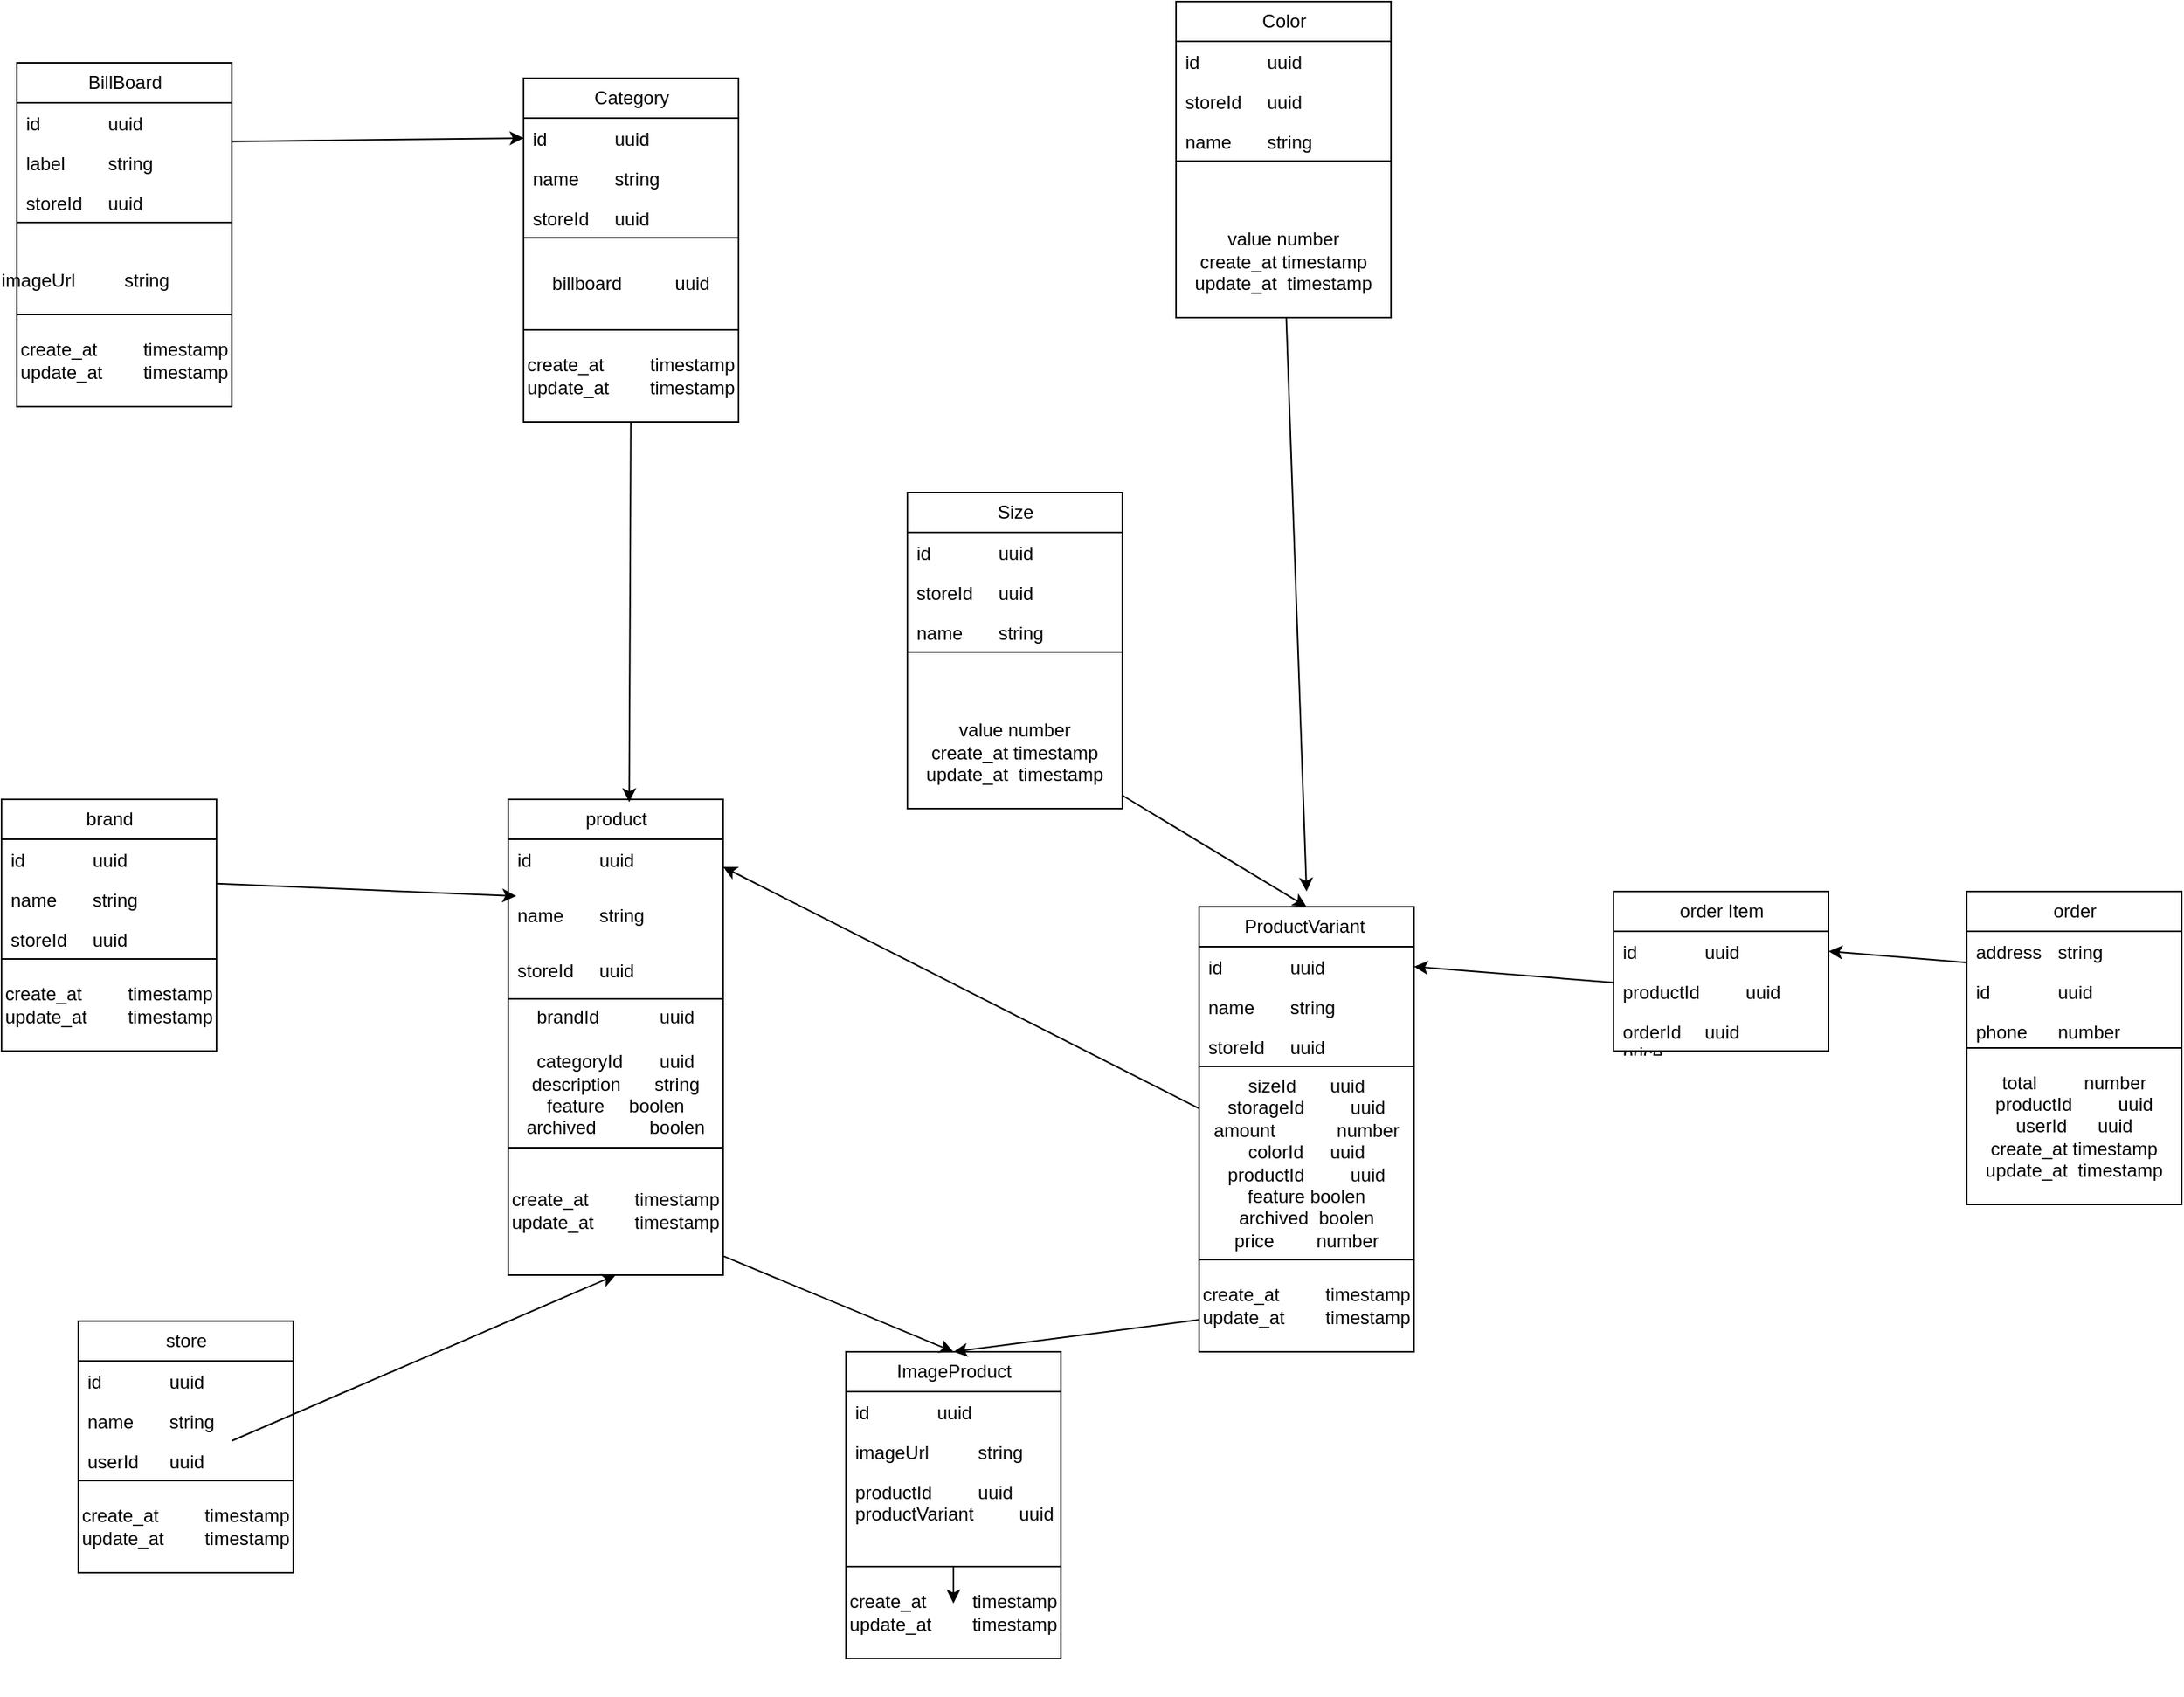 <mxfile>
    <diagram id="Z6C1K-KtgszrAE8Lc3rY" name="Page-1">
        <mxGraphModel dx="1284" dy="1650" grid="1" gridSize="10" guides="1" tooltips="1" connect="1" arrows="1" fold="1" page="1" pageScale="1" pageWidth="850" pageHeight="1100" math="0" shadow="0">
            <root>
                <mxCell id="0"/>
                <mxCell id="1" parent="0"/>
                <mxCell id="61" value="" style="group" parent="1" vertex="1" connectable="0">
                    <mxGeometry x="-360" y="820" width="140" height="164" as="geometry"/>
                </mxCell>
                <mxCell id="55" value="" style="edgeStyle=none;html=1;" parent="61" edge="1">
                    <mxGeometry relative="1" as="geometry">
                        <mxPoint x="100" y="130" as="sourcePoint"/>
                        <mxPoint x="100" y="130" as="targetPoint"/>
                    </mxGeometry>
                </mxCell>
                <mxCell id="56" value="store" style="swimlane;fontStyle=0;childLayout=stackLayout;horizontal=1;startSize=26;fillColor=none;horizontalStack=0;resizeParent=1;resizeParentMax=0;resizeLast=0;collapsible=1;marginBottom=0;html=1;" parent="61" vertex="1">
                    <mxGeometry width="140" height="104" as="geometry"/>
                </mxCell>
                <mxCell id="57" value="id&amp;nbsp;&amp;nbsp;&lt;span style=&quot;white-space: pre;&quot;&gt;&#9;&lt;/span&gt;&lt;span style=&quot;white-space: pre;&quot;&gt;&#9;&lt;/span&gt;uuid" style="text;strokeColor=none;fillColor=none;align=left;verticalAlign=top;spacingLeft=4;spacingRight=4;overflow=hidden;rotatable=0;points=[[0,0.5],[1,0.5]];portConstraint=eastwest;whiteSpace=wrap;html=1;" parent="56" vertex="1">
                    <mxGeometry y="26" width="140" height="26" as="geometry"/>
                </mxCell>
                <mxCell id="58" value="name&lt;span style=&quot;white-space: pre;&quot;&gt;&#9;&lt;/span&gt;string" style="text;strokeColor=none;fillColor=none;align=left;verticalAlign=top;spacingLeft=4;spacingRight=4;overflow=hidden;rotatable=0;points=[[0,0.5],[1,0.5]];portConstraint=eastwest;whiteSpace=wrap;html=1;" parent="56" vertex="1">
                    <mxGeometry y="52" width="140" height="26" as="geometry"/>
                </mxCell>
                <mxCell id="59" value="userId&amp;nbsp; &amp;nbsp; &amp;nbsp; uuid" style="text;strokeColor=none;fillColor=none;align=left;verticalAlign=top;spacingLeft=4;spacingRight=4;overflow=hidden;rotatable=0;points=[[0,0.5],[1,0.5]];portConstraint=eastwest;whiteSpace=wrap;html=1;" parent="56" vertex="1">
                    <mxGeometry y="78" width="140" height="26" as="geometry"/>
                </mxCell>
                <mxCell id="60" value="create_at&lt;span style=&quot;&quot;&gt;&#9;&lt;span style=&quot;white-space: pre;&quot;&gt;&#9;&lt;/span&gt;&lt;/span&gt;timestamp&lt;br&gt;update_at&lt;span style=&quot;&quot;&gt;&amp;nbsp;&lt;span style=&quot;white-space: pre;&quot;&gt;&#9;&lt;/span&gt;&lt;/span&gt;timestamp&lt;br&gt;" style="whiteSpace=wrap;html=1;" parent="61" vertex="1">
                    <mxGeometry y="104" width="140" height="60" as="geometry"/>
                </mxCell>
                <mxCell id="81" value="" style="group" parent="1" vertex="1" connectable="0">
                    <mxGeometry x="-70" y="10" width="140" height="224" as="geometry"/>
                </mxCell>
                <mxCell id="62" value="" style="group" parent="81" vertex="1" connectable="0">
                    <mxGeometry width="140" height="224" as="geometry"/>
                </mxCell>
                <mxCell id="63" value="" style="edgeStyle=none;html=1;" parent="62" edge="1">
                    <mxGeometry relative="1" as="geometry">
                        <mxPoint x="100" y="130" as="sourcePoint"/>
                        <mxPoint x="100" y="130" as="targetPoint"/>
                    </mxGeometry>
                </mxCell>
                <mxCell id="64" value="Category" style="swimlane;fontStyle=0;childLayout=stackLayout;horizontal=1;startSize=26;fillColor=none;horizontalStack=0;resizeParent=1;resizeParentMax=0;resizeLast=0;collapsible=1;marginBottom=0;html=1;" parent="62" vertex="1">
                    <mxGeometry width="140" height="104" as="geometry"/>
                </mxCell>
                <mxCell id="65" value="id&amp;nbsp;&amp;nbsp;&lt;span style=&quot;white-space: pre;&quot;&gt;&#9;&lt;/span&gt;&lt;span style=&quot;white-space: pre;&quot;&gt;&#9;&lt;/span&gt;uuid" style="text;strokeColor=none;fillColor=none;align=left;verticalAlign=top;spacingLeft=4;spacingRight=4;overflow=hidden;rotatable=0;points=[[0,0.5],[1,0.5]];portConstraint=eastwest;whiteSpace=wrap;html=1;" parent="64" vertex="1">
                    <mxGeometry y="26" width="140" height="26" as="geometry"/>
                </mxCell>
                <mxCell id="66" value="name&lt;span style=&quot;white-space: pre;&quot;&gt;&#9;&lt;/span&gt;string" style="text;strokeColor=none;fillColor=none;align=left;verticalAlign=top;spacingLeft=4;spacingRight=4;overflow=hidden;rotatable=0;points=[[0,0.5],[1,0.5]];portConstraint=eastwest;whiteSpace=wrap;html=1;" parent="64" vertex="1">
                    <mxGeometry y="52" width="140" height="26" as="geometry"/>
                </mxCell>
                <mxCell id="67" value="storeId&lt;span style=&quot;white-space: pre;&quot;&gt;&#9;&lt;/span&gt;uuid" style="text;strokeColor=none;fillColor=none;align=left;verticalAlign=top;spacingLeft=4;spacingRight=4;overflow=hidden;rotatable=0;points=[[0,0.5],[1,0.5]];portConstraint=eastwest;whiteSpace=wrap;html=1;" parent="64" vertex="1">
                    <mxGeometry y="78" width="140" height="26" as="geometry"/>
                </mxCell>
                <mxCell id="68" value="create_at&lt;span style=&quot;&quot;&gt;&#9;&lt;span style=&quot;white-space: pre;&quot;&gt;&#9;&lt;/span&gt;&lt;/span&gt;timestamp&lt;br&gt;update_at&lt;span style=&quot;&quot;&gt;&amp;nbsp;&lt;span style=&quot;white-space: pre;&quot;&gt;&#9;&lt;/span&gt;&lt;/span&gt;timestamp&lt;br&gt;" style="whiteSpace=wrap;html=1;" parent="62" vertex="1">
                    <mxGeometry y="164" width="140" height="60" as="geometry"/>
                </mxCell>
                <mxCell id="72" value="billboard&amp;nbsp;&lt;span style=&quot;white-space: pre;&quot;&gt;&#9;&lt;/span&gt;&lt;span style=&quot;white-space: pre;&quot;&gt;&#9;&lt;/span&gt;uuid" style="whiteSpace=wrap;html=1;" parent="62" vertex="1">
                    <mxGeometry y="104" width="140" height="60" as="geometry"/>
                </mxCell>
                <mxCell id="73" value="" style="edgeStyle=none;html=1;" parent="62" source="68" target="72" edge="1">
                    <mxGeometry relative="1" as="geometry"/>
                </mxCell>
                <mxCell id="89" value="" style="group" parent="1" vertex="1" connectable="0">
                    <mxGeometry x="-400" width="140" height="224" as="geometry"/>
                </mxCell>
                <mxCell id="90" value="" style="group" parent="89" vertex="1" connectable="0">
                    <mxGeometry width="140" height="224" as="geometry"/>
                </mxCell>
                <mxCell id="91" value="" style="edgeStyle=none;html=1;" parent="90" edge="1">
                    <mxGeometry relative="1" as="geometry">
                        <mxPoint x="100" y="130" as="sourcePoint"/>
                        <mxPoint x="100" y="130" as="targetPoint"/>
                    </mxGeometry>
                </mxCell>
                <mxCell id="92" value="BillBoard" style="swimlane;fontStyle=0;childLayout=stackLayout;horizontal=1;startSize=26;fillColor=none;horizontalStack=0;resizeParent=1;resizeParentMax=0;resizeLast=0;collapsible=1;marginBottom=0;html=1;" parent="90" vertex="1">
                    <mxGeometry width="140" height="104" as="geometry"/>
                </mxCell>
                <mxCell id="93" value="id&amp;nbsp;&amp;nbsp;&lt;span style=&quot;white-space: pre;&quot;&gt;&#9;&lt;/span&gt;&lt;span style=&quot;white-space: pre;&quot;&gt;&#9;&lt;/span&gt;uuid" style="text;strokeColor=none;fillColor=none;align=left;verticalAlign=top;spacingLeft=4;spacingRight=4;overflow=hidden;rotatable=0;points=[[0,0.5],[1,0.5]];portConstraint=eastwest;whiteSpace=wrap;html=1;" parent="92" vertex="1">
                    <mxGeometry y="26" width="140" height="26" as="geometry"/>
                </mxCell>
                <mxCell id="94" value="label&lt;span style=&quot;white-space: pre;&quot;&gt;&#9;&lt;/span&gt;string" style="text;strokeColor=none;fillColor=none;align=left;verticalAlign=top;spacingLeft=4;spacingRight=4;overflow=hidden;rotatable=0;points=[[0,0.5],[1,0.5]];portConstraint=eastwest;whiteSpace=wrap;html=1;" parent="92" vertex="1">
                    <mxGeometry y="52" width="140" height="26" as="geometry"/>
                </mxCell>
                <mxCell id="95" value="storeId&lt;span style=&quot;white-space: pre;&quot;&gt;&#9;&lt;/span&gt;uuid" style="text;strokeColor=none;fillColor=none;align=left;verticalAlign=top;spacingLeft=4;spacingRight=4;overflow=hidden;rotatable=0;points=[[0,0.5],[1,0.5]];portConstraint=eastwest;whiteSpace=wrap;html=1;" parent="92" vertex="1">
                    <mxGeometry y="78" width="140" height="26" as="geometry"/>
                </mxCell>
                <mxCell id="97" value="&amp;nbsp; imageUrl&amp;nbsp;&lt;span style=&quot;white-space: pre;&quot;&gt;&#9;&lt;/span&gt;&lt;span style=&quot;white-space: pre;&quot;&gt;&#9;&lt;/span&gt;string&lt;span style=&quot;white-space: pre;&quot;&gt;&#9;&lt;/span&gt;&lt;span style=&quot;white-space: pre;&quot;&gt;&#9;&lt;/span&gt;" style="whiteSpace=wrap;html=1;" parent="90" vertex="1">
                    <mxGeometry y="104" width="140" height="60" as="geometry"/>
                </mxCell>
                <mxCell id="98" value="" style="edgeStyle=none;html=1;" parent="90" target="97" edge="1">
                    <mxGeometry relative="1" as="geometry">
                        <mxPoint x="70" y="104" as="sourcePoint"/>
                    </mxGeometry>
                </mxCell>
                <mxCell id="109" value="create_at&lt;span style=&quot;&quot;&gt;&#9;&lt;span style=&quot;white-space: pre;&quot;&gt;&#9;&lt;/span&gt;&lt;/span&gt;timestamp&lt;br&gt;update_at&lt;span style=&quot;&quot;&gt;&amp;nbsp;&lt;span style=&quot;white-space: pre;&quot;&gt;&#9;&lt;/span&gt;&lt;/span&gt;timestamp&lt;br&gt;" style="whiteSpace=wrap;html=1;" parent="90" vertex="1">
                    <mxGeometry y="164" width="140" height="60" as="geometry"/>
                </mxCell>
                <mxCell id="99" value="" style="group" parent="1" vertex="1" connectable="0">
                    <mxGeometry x="-410" y="480" width="140" height="224" as="geometry"/>
                </mxCell>
                <mxCell id="100" value="" style="group" parent="99" vertex="1" connectable="0">
                    <mxGeometry width="140" height="164" as="geometry"/>
                </mxCell>
                <mxCell id="101" value="" style="edgeStyle=none;html=1;" parent="100" edge="1">
                    <mxGeometry relative="1" as="geometry">
                        <mxPoint x="100" y="130" as="sourcePoint"/>
                        <mxPoint x="100" y="130" as="targetPoint"/>
                    </mxGeometry>
                </mxCell>
                <mxCell id="102" value="brand" style="swimlane;fontStyle=0;childLayout=stackLayout;horizontal=1;startSize=26;fillColor=none;horizontalStack=0;resizeParent=1;resizeParentMax=0;resizeLast=0;collapsible=1;marginBottom=0;html=1;" parent="100" vertex="1">
                    <mxGeometry width="140" height="104" as="geometry"/>
                </mxCell>
                <mxCell id="103" value="id&amp;nbsp;&amp;nbsp;&lt;span style=&quot;white-space: pre;&quot;&gt;&#9;&lt;/span&gt;&lt;span style=&quot;white-space: pre;&quot;&gt;&#9;&lt;/span&gt;uuid" style="text;strokeColor=none;fillColor=none;align=left;verticalAlign=top;spacingLeft=4;spacingRight=4;overflow=hidden;rotatable=0;points=[[0,0.5],[1,0.5]];portConstraint=eastwest;whiteSpace=wrap;html=1;" parent="102" vertex="1">
                    <mxGeometry y="26" width="140" height="26" as="geometry"/>
                </mxCell>
                <mxCell id="104" value="name&lt;span style=&quot;white-space: pre;&quot;&gt;&#9;&lt;/span&gt;string" style="text;strokeColor=none;fillColor=none;align=left;verticalAlign=top;spacingLeft=4;spacingRight=4;overflow=hidden;rotatable=0;points=[[0,0.5],[1,0.5]];portConstraint=eastwest;whiteSpace=wrap;html=1;" parent="102" vertex="1">
                    <mxGeometry y="52" width="140" height="26" as="geometry"/>
                </mxCell>
                <mxCell id="105" value="storeId&lt;span style=&quot;white-space: pre;&quot;&gt;&#9;&lt;/span&gt;uuid" style="text;strokeColor=none;fillColor=none;align=left;verticalAlign=top;spacingLeft=4;spacingRight=4;overflow=hidden;rotatable=0;points=[[0,0.5],[1,0.5]];portConstraint=eastwest;whiteSpace=wrap;html=1;" parent="102" vertex="1">
                    <mxGeometry y="78" width="140" height="26" as="geometry"/>
                </mxCell>
                <mxCell id="106" value="create_at&lt;span style=&quot;&quot;&gt;&#9;&lt;span style=&quot;white-space: pre;&quot;&gt;&#9;&lt;/span&gt;&lt;/span&gt;timestamp&lt;br&gt;update_at&lt;span style=&quot;&quot;&gt;&amp;nbsp;&lt;span style=&quot;white-space: pre;&quot;&gt;&#9;&lt;/span&gt;&lt;/span&gt;timestamp&lt;br&gt;" style="whiteSpace=wrap;html=1;" parent="100" vertex="1">
                    <mxGeometry y="104" width="140" height="60" as="geometry"/>
                </mxCell>
                <mxCell id="108" value="" style="edgeStyle=none;html=1;" parent="99" source="106" edge="1">
                    <mxGeometry relative="1" as="geometry">
                        <mxPoint x="70" y="164" as="targetPoint"/>
                    </mxGeometry>
                </mxCell>
                <mxCell id="110" value="" style="group" parent="1" vertex="1" connectable="0">
                    <mxGeometry x="-80" y="480" width="140" height="310" as="geometry"/>
                </mxCell>
                <mxCell id="111" value="" style="group" parent="110" vertex="1" connectable="0">
                    <mxGeometry width="140" height="310" as="geometry"/>
                </mxCell>
                <mxCell id="112" value="" style="edgeStyle=none;html=1;" parent="111" edge="1">
                    <mxGeometry relative="1" as="geometry">
                        <mxPoint x="100" y="179.911" as="sourcePoint"/>
                        <mxPoint x="100" y="179.911" as="targetPoint"/>
                    </mxGeometry>
                </mxCell>
                <mxCell id="113" value="product" style="swimlane;fontStyle=0;childLayout=stackLayout;horizontal=1;startSize=26;fillColor=none;horizontalStack=0;resizeParent=1;resizeParentMax=0;resizeLast=0;collapsible=1;marginBottom=0;html=1;" parent="111" vertex="1">
                    <mxGeometry width="140" height="133.946" as="geometry"/>
                </mxCell>
                <mxCell id="114" value="id&amp;nbsp;&amp;nbsp;&lt;span style=&quot;white-space: pre;&quot;&gt;&#9;&lt;/span&gt;&lt;span style=&quot;white-space: pre;&quot;&gt;&#9;&lt;/span&gt;uuid" style="text;strokeColor=none;fillColor=none;align=left;verticalAlign=top;spacingLeft=4;spacingRight=4;overflow=hidden;rotatable=0;points=[[0,0.5],[1,0.5]];portConstraint=eastwest;whiteSpace=wrap;html=1;" parent="113" vertex="1">
                    <mxGeometry y="26" width="140" height="35.982" as="geometry"/>
                </mxCell>
                <mxCell id="115" value="name&lt;span style=&quot;white-space: pre;&quot;&gt;&#9;&lt;/span&gt;string" style="text;strokeColor=none;fillColor=none;align=left;verticalAlign=top;spacingLeft=4;spacingRight=4;overflow=hidden;rotatable=0;points=[[0,0.5],[1,0.5]];portConstraint=eastwest;whiteSpace=wrap;html=1;" parent="113" vertex="1">
                    <mxGeometry y="61.982" width="140" height="35.982" as="geometry"/>
                </mxCell>
                <mxCell id="116" value="storeId&lt;span style=&quot;white-space: pre;&quot;&gt;&#9;&lt;/span&gt;uuid" style="text;strokeColor=none;fillColor=none;align=left;verticalAlign=top;spacingLeft=4;spacingRight=4;overflow=hidden;rotatable=0;points=[[0,0.5],[1,0.5]];portConstraint=eastwest;whiteSpace=wrap;html=1;" parent="113" vertex="1">
                    <mxGeometry y="97.964" width="140" height="35.982" as="geometry"/>
                </mxCell>
                <mxCell id="117" value="create_at&lt;span style=&quot;&quot;&gt;&#9;&lt;span style=&quot;white-space: pre;&quot;&gt;&#9;&lt;/span&gt;&lt;/span&gt;timestamp&lt;br&gt;update_at&lt;span style=&quot;&quot;&gt;&amp;nbsp;&lt;span style=&quot;white-space: pre;&quot;&gt;&#9;&lt;/span&gt;&lt;/span&gt;timestamp&lt;br&gt;" style="whiteSpace=wrap;html=1;" parent="111" vertex="1">
                    <mxGeometry y="226.964" width="140" height="83.036" as="geometry"/>
                </mxCell>
                <mxCell id="118" value="brandId&lt;span style=&quot;white-space: pre;&quot;&gt;&#9;&lt;/span&gt;&lt;span style=&quot;white-space: pre;&quot;&gt;&#9;&lt;/span&gt;uuid&lt;br&gt;&lt;br&gt;categoryId&amp;nbsp;&lt;span style=&quot;white-space: pre;&quot;&gt;&#9;&lt;/span&gt;uuid&lt;br&gt;description&lt;span style=&quot;white-space: pre;&quot;&gt;&#9;&lt;/span&gt;string&lt;br&gt;feature&lt;span style=&quot;white-space: pre;&quot;&gt;&#9;&lt;/span&gt;boolen&lt;br&gt;archived&amp;nbsp;&lt;span style=&quot;white-space: pre;&quot;&gt;&#9;&lt;/span&gt;&lt;span style=&quot;white-space: pre;&quot;&gt;&#9;&lt;/span&gt;boolen" style="whiteSpace=wrap;html=1;" parent="111" vertex="1">
                    <mxGeometry y="130" width="140" height="96.96" as="geometry"/>
                </mxCell>
                <mxCell id="119" value="" style="edgeStyle=none;html=1;" parent="111" source="117" target="118" edge="1">
                    <mxGeometry relative="1" as="geometry"/>
                </mxCell>
                <mxCell id="121" value="" style="group" parent="1" vertex="1" connectable="0">
                    <mxGeometry x="370" y="550" width="140" height="230" as="geometry"/>
                </mxCell>
                <mxCell id="122" value="" style="group" parent="121" vertex="1" connectable="0">
                    <mxGeometry width="140" height="230" as="geometry"/>
                </mxCell>
                <mxCell id="123" value="" style="edgeStyle=none;html=1;" parent="122" edge="1">
                    <mxGeometry relative="1" as="geometry">
                        <mxPoint x="100" y="130" as="sourcePoint"/>
                        <mxPoint x="100" y="130" as="targetPoint"/>
                    </mxGeometry>
                </mxCell>
                <mxCell id="124" value="ProductVariant&amp;nbsp;" style="swimlane;fontStyle=0;childLayout=stackLayout;horizontal=1;startSize=26;fillColor=none;horizontalStack=0;resizeParent=1;resizeParentMax=0;resizeLast=0;collapsible=1;marginBottom=0;html=1;" parent="122" vertex="1">
                    <mxGeometry width="140" height="104" as="geometry"/>
                </mxCell>
                <mxCell id="125" value="id&amp;nbsp;&amp;nbsp;&lt;span style=&quot;white-space: pre;&quot;&gt;&#9;&lt;/span&gt;&lt;span style=&quot;white-space: pre;&quot;&gt;&#9;&lt;/span&gt;uuid" style="text;strokeColor=none;fillColor=none;align=left;verticalAlign=top;spacingLeft=4;spacingRight=4;overflow=hidden;rotatable=0;points=[[0,0.5],[1,0.5]];portConstraint=eastwest;whiteSpace=wrap;html=1;" parent="124" vertex="1">
                    <mxGeometry y="26" width="140" height="26" as="geometry"/>
                </mxCell>
                <mxCell id="126" value="name&lt;span style=&quot;white-space: pre;&quot;&gt;&#9;&lt;/span&gt;string" style="text;strokeColor=none;fillColor=none;align=left;verticalAlign=top;spacingLeft=4;spacingRight=4;overflow=hidden;rotatable=0;points=[[0,0.5],[1,0.5]];portConstraint=eastwest;whiteSpace=wrap;html=1;" parent="124" vertex="1">
                    <mxGeometry y="52" width="140" height="26" as="geometry"/>
                </mxCell>
                <mxCell id="127" value="storeId&lt;span style=&quot;white-space: pre;&quot;&gt;&#9;&lt;/span&gt;uuid" style="text;strokeColor=none;fillColor=none;align=left;verticalAlign=top;spacingLeft=4;spacingRight=4;overflow=hidden;rotatable=0;points=[[0,0.5],[1,0.5]];portConstraint=eastwest;whiteSpace=wrap;html=1;" parent="124" vertex="1">
                    <mxGeometry y="78" width="140" height="26" as="geometry"/>
                </mxCell>
                <mxCell id="129" value="sizeId&amp;nbsp;&lt;span style=&quot;white-space: pre;&quot;&gt;&#9;&lt;/span&gt;uuid&lt;br&gt;storageId&lt;span style=&quot;white-space: pre;&quot;&gt;&#9;&lt;/span&gt;&lt;span style=&quot;white-space: pre;&quot;&gt;&#9;&lt;/span&gt;uuid&lt;br&gt;amount&lt;span style=&quot;white-space: pre;&quot;&gt;&#9;&lt;span style=&quot;white-space: pre;&quot;&gt;&#9;&lt;/span&gt;number&lt;br&gt;colorId&lt;span style=&quot;white-space: pre;&quot;&gt;&#9;&lt;/span&gt;uuid&lt;br&gt;&lt;/span&gt;productId&amp;nbsp;&lt;span style=&quot;white-space: pre;&quot;&gt;&#9;&lt;/span&gt;uuid&lt;br&gt;feature&lt;span style=&quot;&quot;&gt;&#9;&lt;/span&gt;boolen&lt;br&gt;archived&amp;nbsp;&lt;span style=&quot;&quot;&gt;&#9;&lt;/span&gt;&lt;span style=&quot;&quot;&gt;&#9;&lt;/span&gt;boolen&lt;br&gt;price&amp;nbsp;&lt;span style=&quot;white-space: pre;&quot;&gt;&#9;&lt;/span&gt;number" style="whiteSpace=wrap;html=1;" parent="122" vertex="1">
                    <mxGeometry y="104" width="140" height="126" as="geometry"/>
                </mxCell>
                <mxCell id="141" value="" style="group" parent="1" vertex="1" connectable="0">
                    <mxGeometry x="355" y="-40" width="140" height="224" as="geometry"/>
                </mxCell>
                <mxCell id="142" value="" style="group" parent="141" vertex="1" connectable="0">
                    <mxGeometry width="140" height="224" as="geometry"/>
                </mxCell>
                <mxCell id="144" value="Color" style="swimlane;fontStyle=0;childLayout=stackLayout;horizontal=1;startSize=26;fillColor=none;horizontalStack=0;resizeParent=1;resizeParentMax=0;resizeLast=0;collapsible=1;marginBottom=0;html=1;" parent="142" vertex="1">
                    <mxGeometry width="140" height="104" as="geometry"/>
                </mxCell>
                <mxCell id="172" value="id&amp;nbsp;&amp;nbsp;&lt;span style=&quot;white-space: pre;&quot;&gt;&#9;&lt;/span&gt;&lt;span style=&quot;white-space: pre;&quot;&gt;&#9;&lt;/span&gt;uuid" style="text;strokeColor=none;fillColor=none;align=left;verticalAlign=top;spacingLeft=4;spacingRight=4;overflow=hidden;rotatable=0;points=[[0,0.5],[1,0.5]];portConstraint=eastwest;whiteSpace=wrap;html=1;" parent="144" vertex="1">
                    <mxGeometry y="26" width="140" height="26" as="geometry"/>
                </mxCell>
                <mxCell id="174" value="storeId&lt;span style=&quot;white-space: pre;&quot;&gt;&#9;&lt;/span&gt;uuid" style="text;strokeColor=none;fillColor=none;align=left;verticalAlign=top;spacingLeft=4;spacingRight=4;overflow=hidden;rotatable=0;points=[[0,0.5],[1,0.5]];portConstraint=eastwest;whiteSpace=wrap;html=1;" parent="144" vertex="1">
                    <mxGeometry y="52" width="140" height="26" as="geometry"/>
                </mxCell>
                <mxCell id="173" value="name&lt;span style=&quot;white-space: pre;&quot;&gt;&#9;&lt;/span&gt;string" style="text;strokeColor=none;fillColor=none;align=left;verticalAlign=top;spacingLeft=4;spacingRight=4;overflow=hidden;rotatable=0;points=[[0,0.5],[1,0.5]];portConstraint=eastwest;whiteSpace=wrap;html=1;" parent="144" vertex="1">
                    <mxGeometry y="78" width="140" height="26" as="geometry"/>
                </mxCell>
                <mxCell id="147" value="&lt;br&gt;&lt;br&gt;&lt;span style=&quot;text-align: left;&quot;&gt;value&lt;/span&gt;&lt;span style=&quot;text-align: left;&quot;&gt;&#9;&lt;/span&gt;&lt;span style=&quot;text-align: left;&quot;&gt;number&lt;br&gt;&lt;/span&gt;create_at&lt;span style=&quot;&quot;&gt;&#9;&lt;span style=&quot;&quot;&gt;&#9;&lt;/span&gt;&lt;/span&gt;timestamp&lt;br&gt;update_at&lt;span style=&quot;&quot;&gt;&amp;nbsp;&lt;span style=&quot;&quot;&gt;&#9;&lt;/span&gt;&lt;/span&gt;timestamp" style="whiteSpace=wrap;html=1;" parent="142" vertex="1">
                    <mxGeometry y="104" width="140" height="102" as="geometry"/>
                </mxCell>
                <mxCell id="179" value="" style="group" parent="1" vertex="1" connectable="0">
                    <mxGeometry x="180" y="280" width="140" height="224" as="geometry"/>
                </mxCell>
                <mxCell id="180" value="" style="group" parent="179" vertex="1" connectable="0">
                    <mxGeometry width="140" height="224" as="geometry"/>
                </mxCell>
                <mxCell id="181" value="Size" style="swimlane;fontStyle=0;childLayout=stackLayout;horizontal=1;startSize=26;fillColor=none;horizontalStack=0;resizeParent=1;resizeParentMax=0;resizeLast=0;collapsible=1;marginBottom=0;html=1;" parent="180" vertex="1">
                    <mxGeometry width="140" height="104" as="geometry"/>
                </mxCell>
                <mxCell id="182" value="id&amp;nbsp;&amp;nbsp;&lt;span style=&quot;white-space: pre;&quot;&gt;&#9;&lt;/span&gt;&lt;span style=&quot;white-space: pre;&quot;&gt;&#9;&lt;/span&gt;uuid" style="text;strokeColor=none;fillColor=none;align=left;verticalAlign=top;spacingLeft=4;spacingRight=4;overflow=hidden;rotatable=0;points=[[0,0.5],[1,0.5]];portConstraint=eastwest;whiteSpace=wrap;html=1;" parent="181" vertex="1">
                    <mxGeometry y="26" width="140" height="26" as="geometry"/>
                </mxCell>
                <mxCell id="183" value="storeId&lt;span style=&quot;white-space: pre;&quot;&gt;&#9;&lt;/span&gt;uuid" style="text;strokeColor=none;fillColor=none;align=left;verticalAlign=top;spacingLeft=4;spacingRight=4;overflow=hidden;rotatable=0;points=[[0,0.5],[1,0.5]];portConstraint=eastwest;whiteSpace=wrap;html=1;" parent="181" vertex="1">
                    <mxGeometry y="52" width="140" height="26" as="geometry"/>
                </mxCell>
                <mxCell id="184" value="name&lt;span style=&quot;white-space: pre;&quot;&gt;&#9;&lt;/span&gt;string" style="text;strokeColor=none;fillColor=none;align=left;verticalAlign=top;spacingLeft=4;spacingRight=4;overflow=hidden;rotatable=0;points=[[0,0.5],[1,0.5]];portConstraint=eastwest;whiteSpace=wrap;html=1;" parent="181" vertex="1">
                    <mxGeometry y="78" width="140" height="26" as="geometry"/>
                </mxCell>
                <mxCell id="185" value="&lt;br&gt;&lt;br&gt;&lt;span style=&quot;text-align: left;&quot;&gt;value&lt;/span&gt;&lt;span style=&quot;text-align: left;&quot;&gt;&amp;nbsp;&lt;/span&gt;&lt;span style=&quot;text-align: left;&quot;&gt;number&lt;br&gt;&lt;/span&gt;create_at&amp;nbsp;timestamp&lt;br&gt;update_at&amp;nbsp;&amp;nbsp;timestamp" style="whiteSpace=wrap;html=1;" parent="180" vertex="1">
                    <mxGeometry y="104" width="140" height="102" as="geometry"/>
                </mxCell>
                <mxCell id="195" style="edgeStyle=none;html=1;entryX=0.5;entryY=0;entryDx=0;entryDy=0;" parent="1" source="185" target="124" edge="1">
                    <mxGeometry relative="1" as="geometry"/>
                </mxCell>
                <mxCell id="198" value="" style="group" parent="1" vertex="1" connectable="0">
                    <mxGeometry x="140" y="840" width="140" height="224" as="geometry"/>
                </mxCell>
                <mxCell id="199" value="" style="edgeStyle=none;html=1;" parent="198" edge="1">
                    <mxGeometry relative="1" as="geometry">
                        <mxPoint x="100" y="130" as="sourcePoint"/>
                        <mxPoint x="100" y="130" as="targetPoint"/>
                    </mxGeometry>
                </mxCell>
                <mxCell id="200" value="ImageProduct" style="swimlane;fontStyle=0;childLayout=stackLayout;horizontal=1;startSize=26;fillColor=none;horizontalStack=0;resizeParent=1;resizeParentMax=0;resizeLast=0;collapsible=1;marginBottom=0;html=1;" parent="198" vertex="1">
                    <mxGeometry width="140" height="140" as="geometry"/>
                </mxCell>
                <mxCell id="201" value="id&amp;nbsp;&amp;nbsp;&lt;span style=&quot;white-space: pre;&quot;&gt;&#9;&lt;/span&gt;&lt;span style=&quot;white-space: pre;&quot;&gt;&#9;&lt;/span&gt;uuid" style="text;strokeColor=none;fillColor=none;align=left;verticalAlign=top;spacingLeft=4;spacingRight=4;overflow=hidden;rotatable=0;points=[[0,0.5],[1,0.5]];portConstraint=eastwest;whiteSpace=wrap;html=1;" parent="200" vertex="1">
                    <mxGeometry y="26" width="140" height="26" as="geometry"/>
                </mxCell>
                <mxCell id="202" value="imageUrl&lt;span style=&quot;white-space: pre;&quot;&gt;&#9;&lt;/span&gt;&lt;span style=&quot;white-space: pre;&quot;&gt;&#9;&lt;/span&gt;string" style="text;strokeColor=none;fillColor=none;align=left;verticalAlign=top;spacingLeft=4;spacingRight=4;overflow=hidden;rotatable=0;points=[[0,0.5],[1,0.5]];portConstraint=eastwest;whiteSpace=wrap;html=1;" parent="200" vertex="1">
                    <mxGeometry y="52" width="140" height="26" as="geometry"/>
                </mxCell>
                <mxCell id="203" value="productId&lt;span style=&quot;white-space: pre;&quot;&gt;&#9;&lt;/span&gt;&lt;span style=&quot;white-space: pre;&quot;&gt;&#9;&lt;/span&gt;uuid&lt;br&gt;productVariant&lt;span style=&quot;white-space: pre;&quot;&gt;&#9;&lt;/span&gt;&lt;span style=&quot;white-space: pre;&quot;&gt;&#9;&lt;/span&gt;uuid&lt;br&gt;" style="text;strokeColor=none;fillColor=none;align=left;verticalAlign=top;spacingLeft=4;spacingRight=4;overflow=hidden;rotatable=0;points=[[0,0.5],[1,0.5]];portConstraint=eastwest;whiteSpace=wrap;html=1;" parent="200" vertex="1">
                    <mxGeometry y="78" width="140" height="62" as="geometry"/>
                </mxCell>
                <mxCell id="204" value="create_at&lt;span style=&quot;&quot;&gt;&#9;&lt;span style=&quot;white-space: pre;&quot;&gt;&#9;&lt;/span&gt;&lt;/span&gt;timestamp&lt;br&gt;update_at&lt;span style=&quot;&quot;&gt;&amp;nbsp;&lt;span style=&quot;white-space: pre;&quot;&gt;&#9;&lt;/span&gt;&lt;/span&gt;timestamp&lt;br&gt;" style="whiteSpace=wrap;html=1;" parent="198" vertex="1">
                    <mxGeometry y="140" width="140" height="60" as="geometry"/>
                </mxCell>
                <mxCell id="206" value="" style="edgeStyle=none;html=1;" parent="198" source="204" edge="1">
                    <mxGeometry relative="1" as="geometry">
                        <mxPoint x="70" y="164.0" as="targetPoint"/>
                    </mxGeometry>
                </mxCell>
                <mxCell id="207" style="edgeStyle=none;html=1;entryX=0.5;entryY=0;entryDx=0;entryDy=0;" parent="1" source="117" target="200" edge="1">
                    <mxGeometry relative="1" as="geometry"/>
                </mxCell>
                <mxCell id="210" style="edgeStyle=none;html=1;entryX=0;entryY=0.5;entryDx=0;entryDy=0;" parent="1" source="92" target="65" edge="1">
                    <mxGeometry relative="1" as="geometry"/>
                </mxCell>
                <mxCell id="211" style="edgeStyle=none;html=1;entryX=0.037;entryY=0.028;entryDx=0;entryDy=0;entryPerimeter=0;" parent="1" source="102" target="115" edge="1">
                    <mxGeometry relative="1" as="geometry"/>
                </mxCell>
                <mxCell id="212" style="edgeStyle=none;html=1;entryX=0.563;entryY=0.013;entryDx=0;entryDy=0;entryPerimeter=0;" parent="1" source="68" target="113" edge="1">
                    <mxGeometry relative="1" as="geometry"/>
                </mxCell>
                <mxCell id="225" style="edgeStyle=none;html=1;entryX=0.5;entryY=0;entryDx=0;entryDy=0;" parent="1" source="128" target="200" edge="1">
                    <mxGeometry relative="1" as="geometry"/>
                </mxCell>
                <mxCell id="128" value="create_at&lt;span style=&quot;&quot;&gt;&#9;&lt;span style=&quot;white-space: pre;&quot;&gt;&#9;&lt;/span&gt;&lt;/span&gt;timestamp&lt;br&gt;update_at&lt;span style=&quot;&quot;&gt;&amp;nbsp;&lt;span style=&quot;white-space: pre;&quot;&gt;&#9;&lt;/span&gt;&lt;/span&gt;timestamp&lt;br&gt;" style="whiteSpace=wrap;html=1;" parent="1" vertex="1">
                    <mxGeometry x="370" y="780" width="140" height="60" as="geometry"/>
                </mxCell>
                <mxCell id="130" value="" style="edgeStyle=none;html=1;" parent="1" source="128" target="129" edge="1">
                    <mxGeometry relative="1" as="geometry"/>
                </mxCell>
                <mxCell id="224" style="edgeStyle=none;html=1;entryX=0.5;entryY=-0.096;entryDx=0;entryDy=0;entryPerimeter=0;" parent="1" source="147" target="124" edge="1">
                    <mxGeometry relative="1" as="geometry"/>
                </mxCell>
                <mxCell id="226" value="" style="group" parent="1" vertex="1" connectable="0">
                    <mxGeometry x="640" y="540" width="140" height="224" as="geometry"/>
                </mxCell>
                <mxCell id="227" value="" style="group" parent="226" vertex="1" connectable="0">
                    <mxGeometry width="140" height="224" as="geometry"/>
                </mxCell>
                <mxCell id="228" value="order Item" style="swimlane;fontStyle=0;childLayout=stackLayout;horizontal=1;startSize=26;fillColor=none;horizontalStack=0;resizeParent=1;resizeParentMax=0;resizeLast=0;collapsible=1;marginBottom=0;html=1;" parent="227" vertex="1">
                    <mxGeometry width="140" height="104" as="geometry"/>
                </mxCell>
                <mxCell id="229" value="id&amp;nbsp;&amp;nbsp;&lt;span style=&quot;white-space: pre;&quot;&gt;&#9;&lt;/span&gt;&lt;span style=&quot;white-space: pre;&quot;&gt;&#9;&lt;/span&gt;uuid" style="text;strokeColor=none;fillColor=none;align=left;verticalAlign=top;spacingLeft=4;spacingRight=4;overflow=hidden;rotatable=0;points=[[0,0.5],[1,0.5]];portConstraint=eastwest;whiteSpace=wrap;html=1;" parent="228" vertex="1">
                    <mxGeometry y="26" width="140" height="26" as="geometry"/>
                </mxCell>
                <mxCell id="230" value="productId&amp;nbsp;&lt;span style=&quot;white-space: pre;&quot;&gt;&#9;&lt;/span&gt;uuid" style="text;strokeColor=none;fillColor=none;align=left;verticalAlign=top;spacingLeft=4;spacingRight=4;overflow=hidden;rotatable=0;points=[[0,0.5],[1,0.5]];portConstraint=eastwest;whiteSpace=wrap;html=1;" parent="228" vertex="1">
                    <mxGeometry y="52" width="140" height="26" as="geometry"/>
                </mxCell>
                <mxCell id="231" value="orderId&amp;nbsp;&lt;span style=&quot;white-space: pre;&quot;&gt;&#9;&lt;/span&gt;uuid&lt;br&gt;price" style="text;strokeColor=none;fillColor=none;align=left;verticalAlign=top;spacingLeft=4;spacingRight=4;overflow=hidden;rotatable=0;points=[[0,0.5],[1,0.5]];portConstraint=eastwest;whiteSpace=wrap;html=1;" parent="228" vertex="1">
                    <mxGeometry y="78" width="140" height="26" as="geometry"/>
                </mxCell>
                <mxCell id="233" value="" style="group" parent="1" vertex="1" connectable="0">
                    <mxGeometry x="870" y="540" width="140" height="224" as="geometry"/>
                </mxCell>
                <mxCell id="234" value="" style="group" parent="233" vertex="1" connectable="0">
                    <mxGeometry width="140" height="224" as="geometry"/>
                </mxCell>
                <mxCell id="235" value="order" style="swimlane;fontStyle=0;childLayout=stackLayout;horizontal=1;startSize=26;fillColor=none;horizontalStack=0;resizeParent=1;resizeParentMax=0;resizeLast=0;collapsible=1;marginBottom=0;html=1;" parent="234" vertex="1">
                    <mxGeometry width="140" height="104" as="geometry"/>
                </mxCell>
                <mxCell id="238" value="address&amp;nbsp;&lt;span style=&quot;white-space: pre;&quot;&gt;&#9;&lt;/span&gt;string&lt;br&gt;" style="text;strokeColor=none;fillColor=none;align=left;verticalAlign=top;spacingLeft=4;spacingRight=4;overflow=hidden;rotatable=0;points=[[0,0.5],[1,0.5]];portConstraint=eastwest;whiteSpace=wrap;html=1;" parent="235" vertex="1">
                    <mxGeometry y="26" width="140" height="26" as="geometry"/>
                </mxCell>
                <mxCell id="236" value="id&amp;nbsp;&amp;nbsp;&lt;span style=&quot;white-space: pre;&quot;&gt;&#9;&lt;/span&gt;&lt;span style=&quot;white-space: pre;&quot;&gt;&#9;&lt;/span&gt;uuid" style="text;strokeColor=none;fillColor=none;align=left;verticalAlign=top;spacingLeft=4;spacingRight=4;overflow=hidden;rotatable=0;points=[[0,0.5],[1,0.5]];portConstraint=eastwest;whiteSpace=wrap;html=1;" parent="235" vertex="1">
                    <mxGeometry y="52" width="140" height="26" as="geometry"/>
                </mxCell>
                <mxCell id="237" value="phone&amp;nbsp;&lt;span style=&quot;white-space: pre;&quot;&gt;&#9;&lt;/span&gt;number" style="text;strokeColor=none;fillColor=none;align=left;verticalAlign=top;spacingLeft=4;spacingRight=4;overflow=hidden;rotatable=0;points=[[0,0.5],[1,0.5]];portConstraint=eastwest;whiteSpace=wrap;html=1;" parent="235" vertex="1">
                    <mxGeometry y="78" width="140" height="26" as="geometry"/>
                </mxCell>
                <mxCell id="239" value="total &lt;span style=&quot;white-space: pre;&quot;&gt;&#9;&lt;/span&gt;number&lt;br&gt;productId &lt;span style=&quot;white-space: pre;&quot;&gt;&#9;&lt;/span&gt;uuid&lt;br&gt;userId&amp;nbsp;&lt;span style=&quot;white-space: pre;&quot;&gt;&#9;&lt;/span&gt;uuid&lt;br&gt;create_at&amp;nbsp;timestamp&lt;br&gt;update_at&amp;nbsp;&amp;nbsp;timestamp" style="whiteSpace=wrap;html=1;" parent="234" vertex="1">
                    <mxGeometry y="102" width="140" height="102" as="geometry"/>
                </mxCell>
                <mxCell id="240" style="edgeStyle=none;html=1;entryX=1;entryY=0.5;entryDx=0;entryDy=0;" parent="1" source="129" target="114" edge="1">
                    <mxGeometry relative="1" as="geometry"/>
                </mxCell>
                <mxCell id="241" style="edgeStyle=none;html=1;entryX=1;entryY=0.5;entryDx=0;entryDy=0;" parent="1" source="230" target="125" edge="1">
                    <mxGeometry relative="1" as="geometry"/>
                </mxCell>
                <mxCell id="242" style="edgeStyle=none;html=1;entryX=1;entryY=0.5;entryDx=0;entryDy=0;" parent="1" source="235" target="229" edge="1">
                    <mxGeometry relative="1" as="geometry"/>
                </mxCell>
                <mxCell id="247" style="edgeStyle=none;html=1;entryX=0.5;entryY=1;entryDx=0;entryDy=0;" parent="1" source="59" target="117" edge="1">
                    <mxGeometry relative="1" as="geometry"/>
                </mxCell>
            </root>
        </mxGraphModel>
    </diagram>
</mxfile>